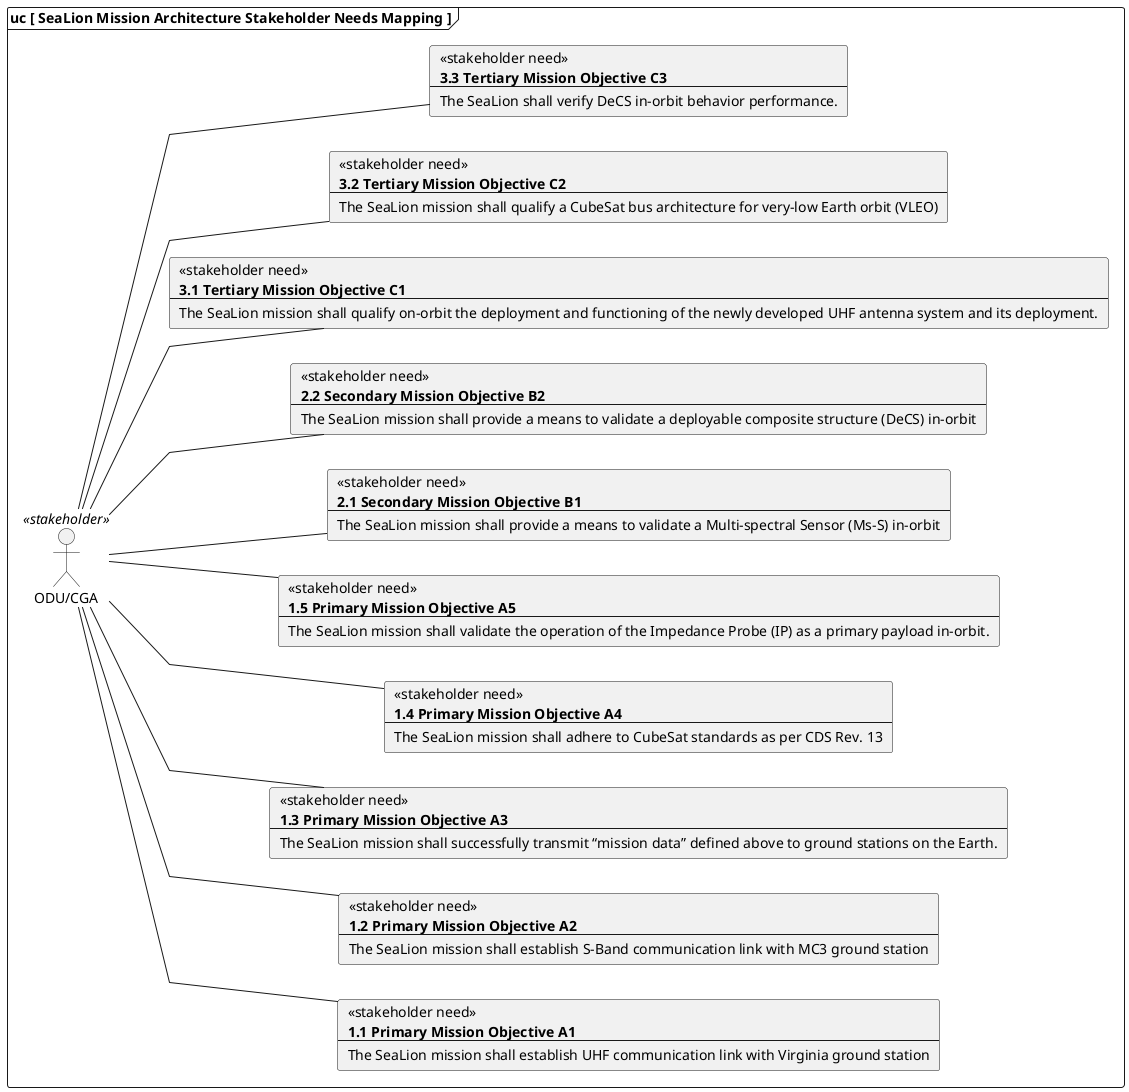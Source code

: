 @startuml
left to right direction
skinparam linetype polyline

/'
skinparam linetype ortho
'/

frame "uc [ SeaLion Mission Architecture Stakeholder Needs Mapping ]" {

    actor "ODU/CGA" <<stakeholder>> as sh

    
        card sn1_1 [
            <<stakeholder need>>
            <b>1.1 Primary Mission Objective A1</b>
            --
            The SeaLion mission shall establish UHF communication link with Virginia ground station
        ]
        sh -- sn1_1
    
        card sn1_2 [
            <<stakeholder need>>
            <b>1.2 Primary Mission Objective A2</b>
            --
            The SeaLion mission shall establish S-Band communication link with MC3 ground station
        ]
        sh -- sn1_2
    
        card sn1_3 [
            <<stakeholder need>>
            <b>1.3 Primary Mission Objective A3</b>
            --
            The SeaLion mission shall successfully transmit “mission data” defined above to ground stations on the Earth.
        ]
        sh -- sn1_3
    
        card sn1_4 [
            <<stakeholder need>>
            <b>1.4 Primary Mission Objective A4</b>
            --
            The SeaLion mission shall adhere to CubeSat standards as per CDS Rev. 13
        ]
        sh -- sn1_4
    
        card sn1_5 [
            <<stakeholder need>>
            <b>1.5 Primary Mission Objective A5</b>
            --
            The SeaLion mission shall validate the operation of the Impedance Probe (IP) as a primary payload in-orbit.
        ]
        sh -- sn1_5
    
        card sn2_1 [
            <<stakeholder need>>
            <b>2.1 Secondary Mission Objective B1</b>
            --
            The SeaLion mission shall provide a means to validate a Multi-spectral Sensor (Ms-S) in-orbit
        ]
        sh -- sn2_1
    
        card sn2_2 [
            <<stakeholder need>>
            <b>2.2 Secondary Mission Objective B2</b>
            --
            The SeaLion mission shall provide a means to validate a deployable composite structure (DeCS) in-orbit
        ]
        sh -- sn2_2
    
        card sn3_1 [
            <<stakeholder need>>
            <b>3.1 Tertiary Mission Objective C1</b>
            --
            The SeaLion mission shall qualify on-orbit the deployment and functioning of the newly developed UHF antenna system and its deployment.
        ]
        sh -- sn3_1
    
        card sn3_2 [
            <<stakeholder need>>
            <b>3.2 Tertiary Mission Objective C2</b>
            --
            The SeaLion mission shall qualify a CubeSat bus architecture for very-low Earth orbit (VLEO)
        ]
        sh -- sn3_2
    
        card sn3_3 [
            <<stakeholder need>>
            <b>3.3 Tertiary Mission Objective C3</b>
            --
            The SeaLion shall verify DeCS in-orbit behavior performance.
        ]
        sh -- sn3_3
    

}
@enduml
